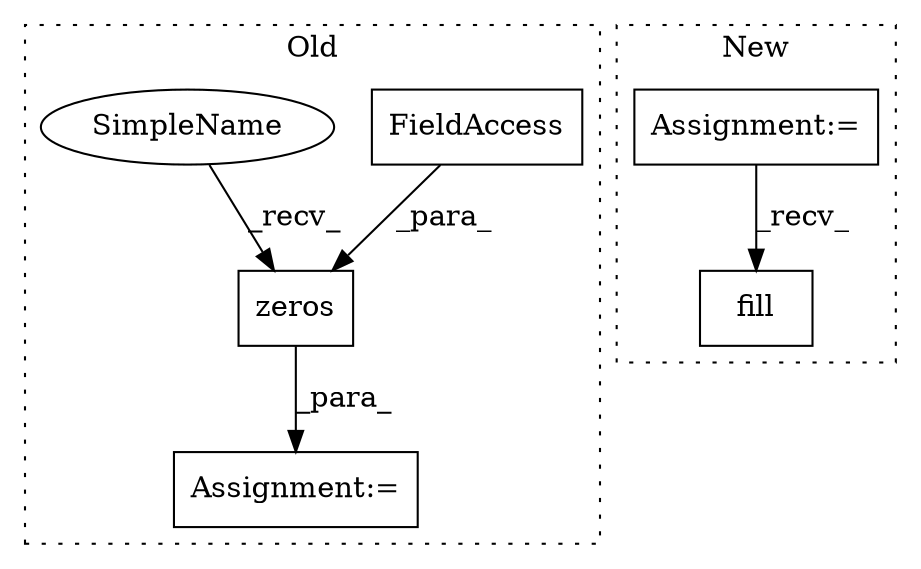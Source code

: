 digraph G {
subgraph cluster0 {
3 [label="zeros" a="32" s="951,969" l="6,1" shape="box"];
4 [label="FieldAccess" a="22" s="957" l="12" shape="box"];
5 [label="Assignment:=" a="7" s="944" l="1" shape="box"];
6 [label="SimpleName" a="42" s="945" l="5" shape="ellipse"];
label = "Old";
style="dotted";
}
subgraph cluster1 {
1 [label="fill" a="32" s="914,929" l="5,1" shape="box"];
2 [label="Assignment:=" a="7" s="879" l="1" shape="box"];
label = "New";
style="dotted";
}
2 -> 1 [label="_recv_"];
3 -> 5 [label="_para_"];
4 -> 3 [label="_para_"];
6 -> 3 [label="_recv_"];
}